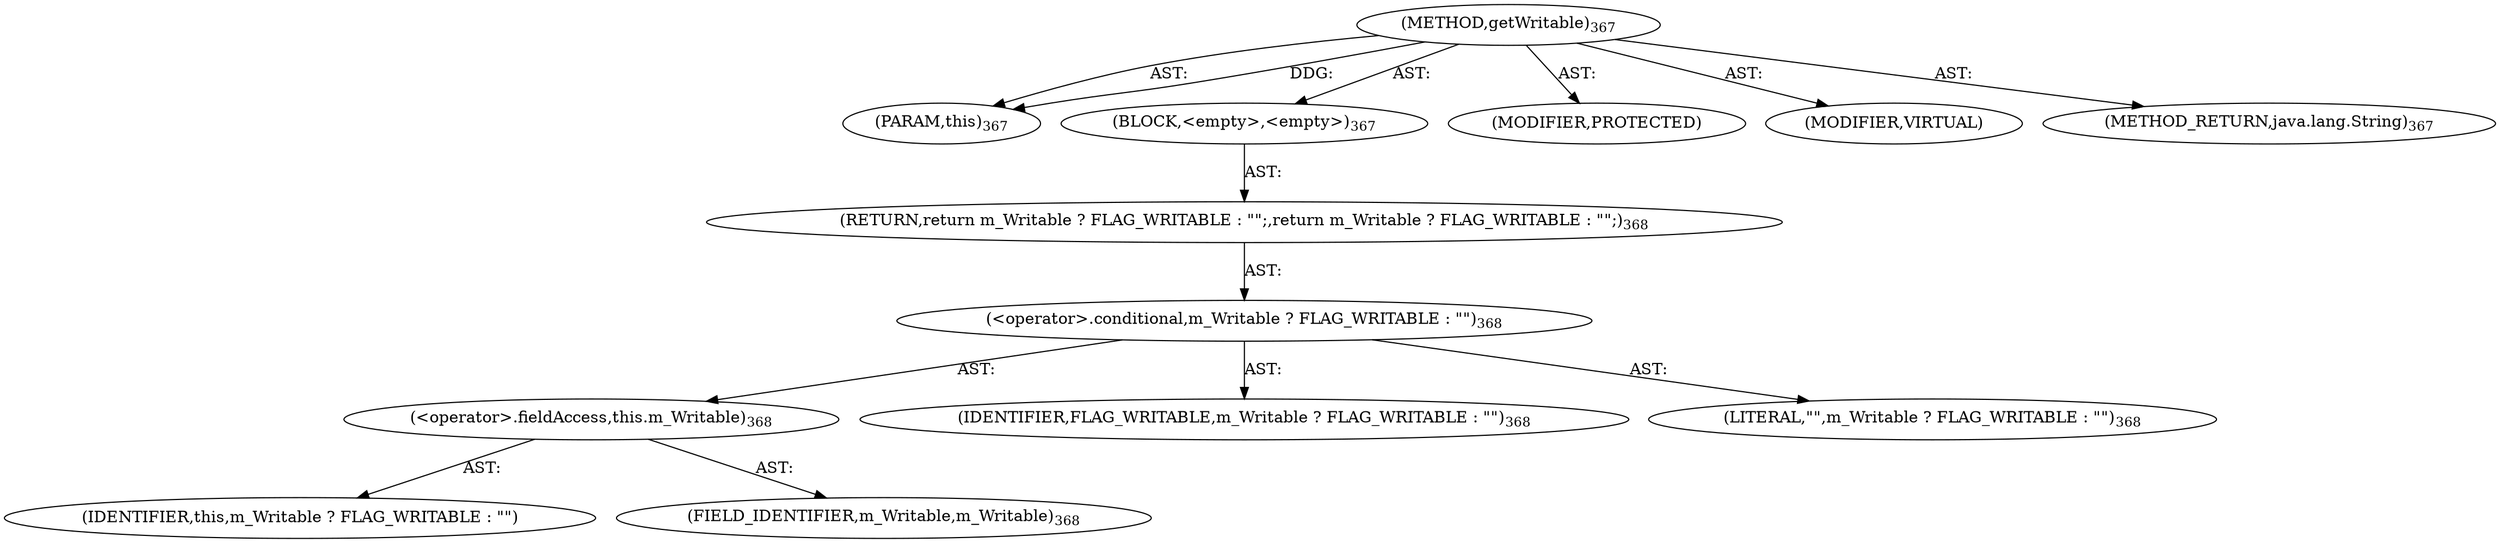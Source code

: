 digraph "getWritable" {  
"111669149729" [label = <(METHOD,getWritable)<SUB>367</SUB>> ]
"115964117060" [label = <(PARAM,this)<SUB>367</SUB>> ]
"25769803816" [label = <(BLOCK,&lt;empty&gt;,&lt;empty&gt;)<SUB>367</SUB>> ]
"146028888069" [label = <(RETURN,return m_Writable ? FLAG_WRITABLE : &quot;&quot;;,return m_Writable ? FLAG_WRITABLE : &quot;&quot;;)<SUB>368</SUB>> ]
"30064771170" [label = <(&lt;operator&gt;.conditional,m_Writable ? FLAG_WRITABLE : &quot;&quot;)<SUB>368</SUB>> ]
"30064771171" [label = <(&lt;operator&gt;.fieldAccess,this.m_Writable)<SUB>368</SUB>> ]
"68719476852" [label = <(IDENTIFIER,this,m_Writable ? FLAG_WRITABLE : &quot;&quot;)> ]
"55834574885" [label = <(FIELD_IDENTIFIER,m_Writable,m_Writable)<SUB>368</SUB>> ]
"68719476853" [label = <(IDENTIFIER,FLAG_WRITABLE,m_Writable ? FLAG_WRITABLE : &quot;&quot;)<SUB>368</SUB>> ]
"90194313224" [label = <(LITERAL,&quot;&quot;,m_Writable ? FLAG_WRITABLE : &quot;&quot;)<SUB>368</SUB>> ]
"133143986268" [label = <(MODIFIER,PROTECTED)> ]
"133143986269" [label = <(MODIFIER,VIRTUAL)> ]
"128849018913" [label = <(METHOD_RETURN,java.lang.String)<SUB>367</SUB>> ]
  "111669149729" -> "115964117060"  [ label = "AST: "] 
  "111669149729" -> "25769803816"  [ label = "AST: "] 
  "111669149729" -> "133143986268"  [ label = "AST: "] 
  "111669149729" -> "133143986269"  [ label = "AST: "] 
  "111669149729" -> "128849018913"  [ label = "AST: "] 
  "25769803816" -> "146028888069"  [ label = "AST: "] 
  "146028888069" -> "30064771170"  [ label = "AST: "] 
  "30064771170" -> "30064771171"  [ label = "AST: "] 
  "30064771170" -> "68719476853"  [ label = "AST: "] 
  "30064771170" -> "90194313224"  [ label = "AST: "] 
  "30064771171" -> "68719476852"  [ label = "AST: "] 
  "30064771171" -> "55834574885"  [ label = "AST: "] 
  "111669149729" -> "115964117060"  [ label = "DDG: "] 
}
